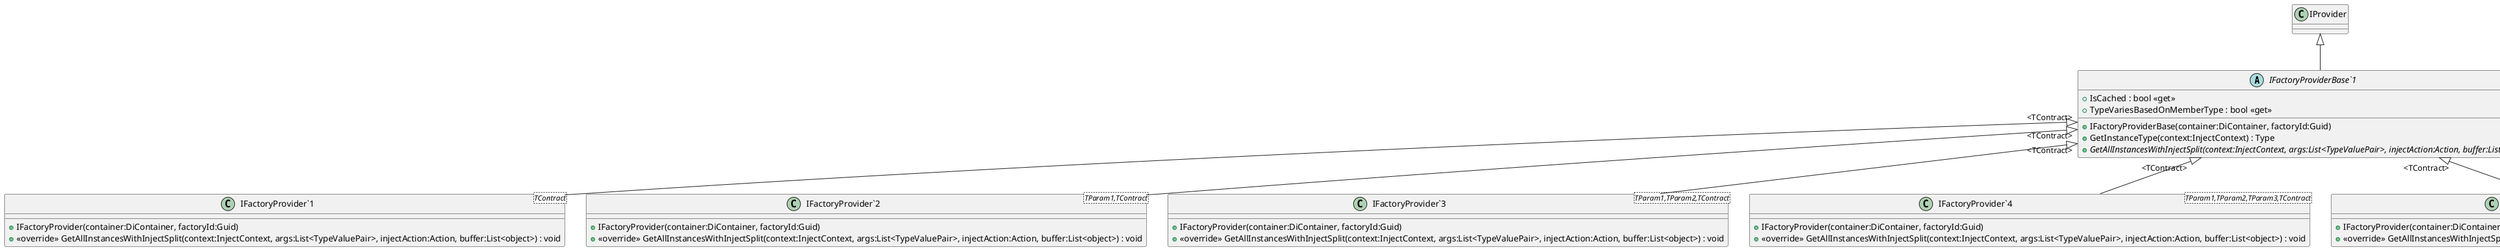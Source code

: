 @startuml
abstract class "IFactoryProviderBase`1"<TContract> {
    + IFactoryProviderBase(container:DiContainer, factoryId:Guid)
    + IsCached : bool <<get>>
    + TypeVariesBasedOnMemberType : bool <<get>>
    + GetInstanceType(context:InjectContext) : Type
    + {abstract} GetAllInstancesWithInjectSplit(context:InjectContext, args:List<TypeValuePair>, injectAction:Action, buffer:List<object>) : void
}
class "IFactoryProvider`1"<TContract> {
    + IFactoryProvider(container:DiContainer, factoryId:Guid)
    + <<override>> GetAllInstancesWithInjectSplit(context:InjectContext, args:List<TypeValuePair>, injectAction:Action, buffer:List<object>) : void
}
class "IFactoryProvider`2"<TParam1,TContract> {
    + IFactoryProvider(container:DiContainer, factoryId:Guid)
    + <<override>> GetAllInstancesWithInjectSplit(context:InjectContext, args:List<TypeValuePair>, injectAction:Action, buffer:List<object>) : void
}
class "IFactoryProvider`3"<TParam1,TParam2,TContract> {
    + IFactoryProvider(container:DiContainer, factoryId:Guid)
    + <<override>> GetAllInstancesWithInjectSplit(context:InjectContext, args:List<TypeValuePair>, injectAction:Action, buffer:List<object>) : void
}
class "IFactoryProvider`4"<TParam1,TParam2,TParam3,TContract> {
    + IFactoryProvider(container:DiContainer, factoryId:Guid)
    + <<override>> GetAllInstancesWithInjectSplit(context:InjectContext, args:List<TypeValuePair>, injectAction:Action, buffer:List<object>) : void
}
class "IFactoryProvider`5"<TParam1,TParam2,TParam3,TParam4,TContract> {
    + IFactoryProvider(container:DiContainer, factoryId:Guid)
    + <<override>> GetAllInstancesWithInjectSplit(context:InjectContext, args:List<TypeValuePair>, injectAction:Action, buffer:List<object>) : void
}
class "IFactoryProvider`6"<TParam1,TParam2,TParam3,TParam4,TParam5,TContract> {
    + IFactoryProvider(container:DiContainer, factoryId:Guid)
    + <<override>> GetAllInstancesWithInjectSplit(context:InjectContext, args:List<TypeValuePair>, injectAction:Action, buffer:List<object>) : void
}
class "IFactoryProvider`7"<TParam1,TParam2,TParam3,TParam4,TParam5,TParam6,TContract> {
    + IFactoryProvider(container:DiContainer, factoryId:Guid)
    + <<override>> GetAllInstancesWithInjectSplit(context:InjectContext, args:List<TypeValuePair>, injectAction:Action, buffer:List<object>) : void
}
class "IFactoryProvider`11"<TParam1,TParam2,TParam3,TParam4,TParam5,TParam6,TParam7,TParam8,TParam9,TParam10,TContract> {
    + IFactoryProvider(container:DiContainer, factoryId:Guid)
    + <<override>> GetAllInstancesWithInjectSplit(context:InjectContext, args:List<TypeValuePair>, injectAction:Action, buffer:List<object>) : void
}
IProvider <|-- "IFactoryProviderBase`1"
"IFactoryProviderBase`1" "<TContract>" <|-- "IFactoryProvider`1"
"IFactoryProviderBase`1" "<TContract>" <|-- "IFactoryProvider`2"
"IFactoryProviderBase`1" "<TContract>" <|-- "IFactoryProvider`3"
"IFactoryProviderBase`1" "<TContract>" <|-- "IFactoryProvider`4"
"IFactoryProviderBase`1" "<TContract>" <|-- "IFactoryProvider`5"
"IFactoryProviderBase`1" "<TContract>" <|-- "IFactoryProvider`6"
"IFactoryProviderBase`1" "<TContract>" <|-- "IFactoryProvider`7"
"IFactoryProviderBase`1" "<TContract>" <|-- "IFactoryProvider`11"
@enduml
